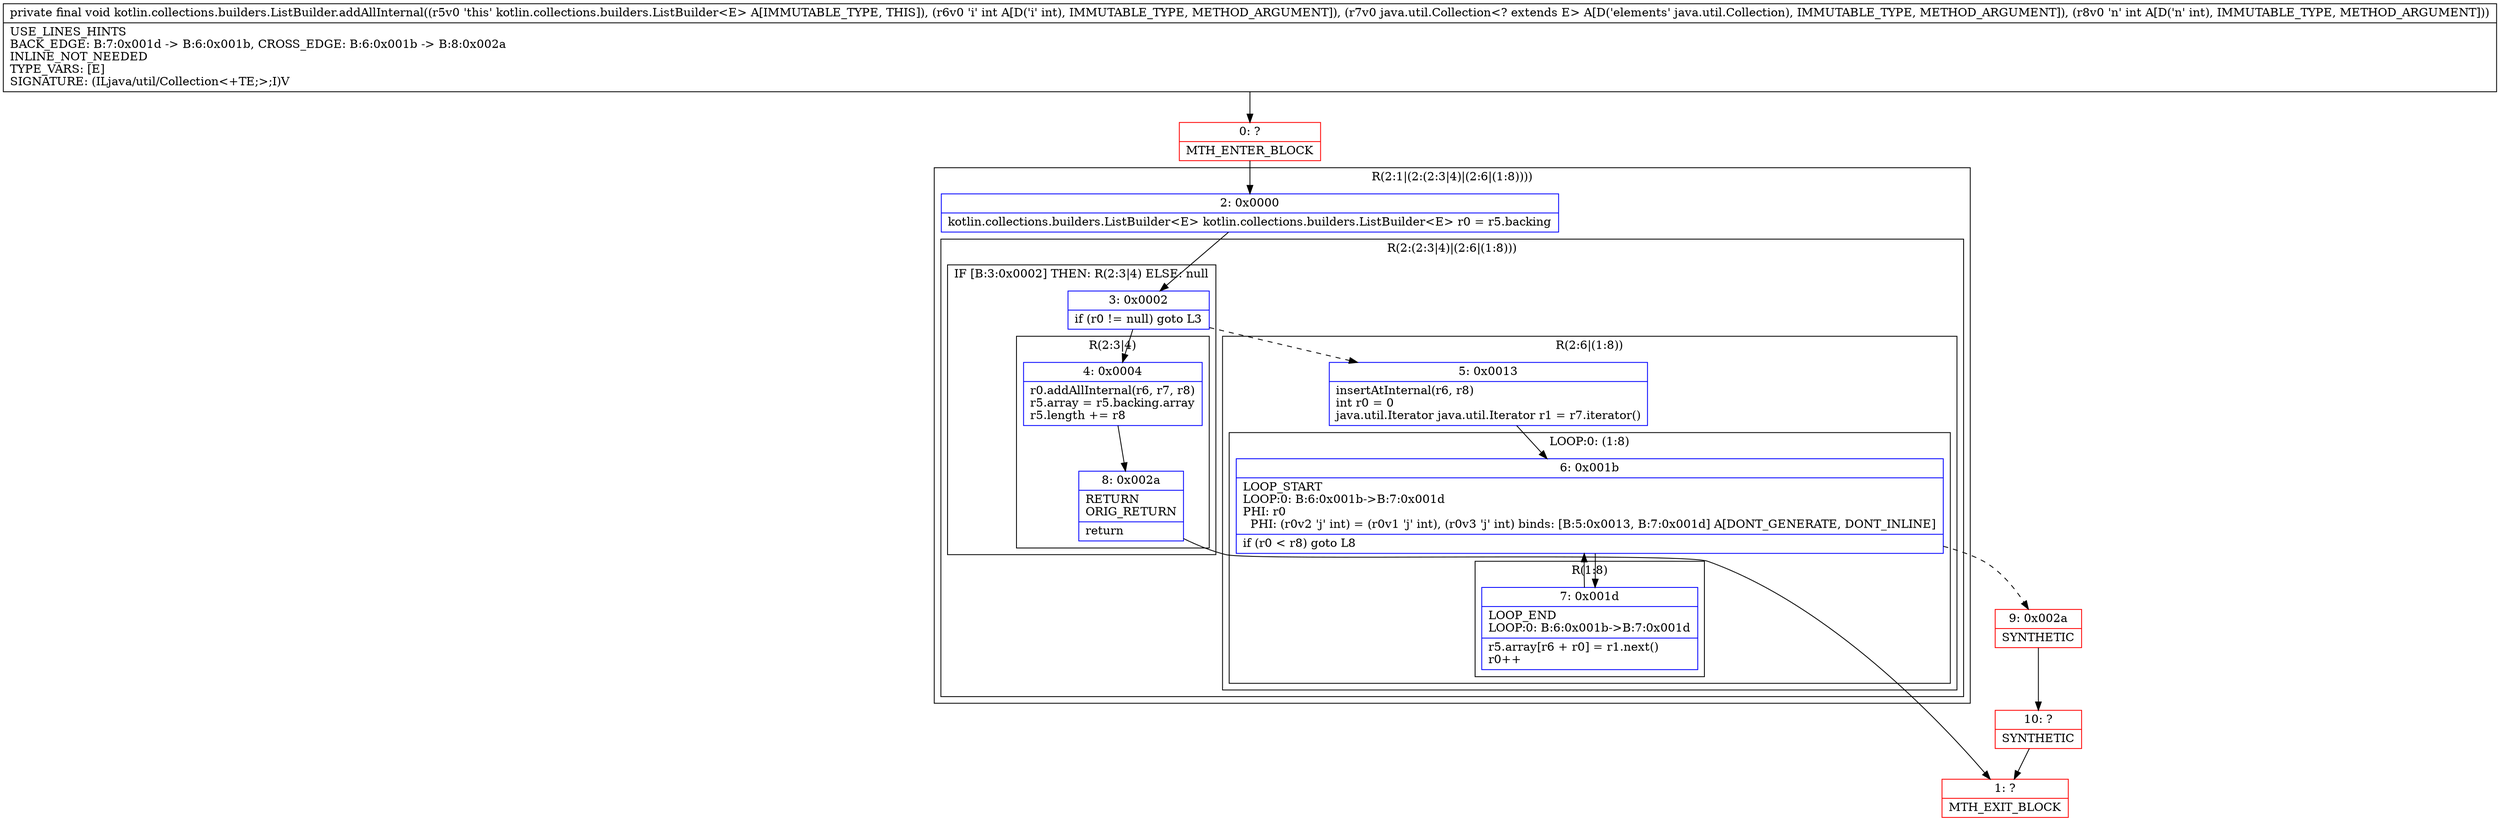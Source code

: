 digraph "CFG forkotlin.collections.builders.ListBuilder.addAllInternal(ILjava\/util\/Collection;I)V" {
subgraph cluster_Region_1029874524 {
label = "R(2:1|(2:(2:3|4)|(2:6|(1:8))))";
node [shape=record,color=blue];
Node_2 [shape=record,label="{2\:\ 0x0000|kotlin.collections.builders.ListBuilder\<E\> kotlin.collections.builders.ListBuilder\<E\> r0 = r5.backing\l}"];
subgraph cluster_Region_303873572 {
label = "R(2:(2:3|4)|(2:6|(1:8)))";
node [shape=record,color=blue];
subgraph cluster_IfRegion_137782668 {
label = "IF [B:3:0x0002] THEN: R(2:3|4) ELSE: null";
node [shape=record,color=blue];
Node_3 [shape=record,label="{3\:\ 0x0002|if (r0 != null) goto L3\l}"];
subgraph cluster_Region_1043037675 {
label = "R(2:3|4)";
node [shape=record,color=blue];
Node_4 [shape=record,label="{4\:\ 0x0004|r0.addAllInternal(r6, r7, r8)\lr5.array = r5.backing.array\lr5.length += r8\l}"];
Node_8 [shape=record,label="{8\:\ 0x002a|RETURN\lORIG_RETURN\l|return\l}"];
}
}
subgraph cluster_Region_1048447670 {
label = "R(2:6|(1:8))";
node [shape=record,color=blue];
Node_5 [shape=record,label="{5\:\ 0x0013|insertAtInternal(r6, r8)\lint r0 = 0\ljava.util.Iterator java.util.Iterator r1 = r7.iterator()\l}"];
subgraph cluster_LoopRegion_372123238 {
label = "LOOP:0: (1:8)";
node [shape=record,color=blue];
Node_6 [shape=record,label="{6\:\ 0x001b|LOOP_START\lLOOP:0: B:6:0x001b\-\>B:7:0x001d\lPHI: r0 \l  PHI: (r0v2 'j' int) = (r0v1 'j' int), (r0v3 'j' int) binds: [B:5:0x0013, B:7:0x001d] A[DONT_GENERATE, DONT_INLINE]\l|if (r0 \< r8) goto L8\l}"];
subgraph cluster_Region_755968810 {
label = "R(1:8)";
node [shape=record,color=blue];
Node_7 [shape=record,label="{7\:\ 0x001d|LOOP_END\lLOOP:0: B:6:0x001b\-\>B:7:0x001d\l|r5.array[r6 + r0] = r1.next()\lr0++\l}"];
}
}
}
}
}
Node_0 [shape=record,color=red,label="{0\:\ ?|MTH_ENTER_BLOCK\l}"];
Node_1 [shape=record,color=red,label="{1\:\ ?|MTH_EXIT_BLOCK\l}"];
Node_9 [shape=record,color=red,label="{9\:\ 0x002a|SYNTHETIC\l}"];
Node_10 [shape=record,color=red,label="{10\:\ ?|SYNTHETIC\l}"];
MethodNode[shape=record,label="{private final void kotlin.collections.builders.ListBuilder.addAllInternal((r5v0 'this' kotlin.collections.builders.ListBuilder\<E\> A[IMMUTABLE_TYPE, THIS]), (r6v0 'i' int A[D('i' int), IMMUTABLE_TYPE, METHOD_ARGUMENT]), (r7v0 java.util.Collection\<? extends E\> A[D('elements' java.util.Collection), IMMUTABLE_TYPE, METHOD_ARGUMENT]), (r8v0 'n' int A[D('n' int), IMMUTABLE_TYPE, METHOD_ARGUMENT]))  | USE_LINES_HINTS\lBACK_EDGE: B:7:0x001d \-\> B:6:0x001b, CROSS_EDGE: B:6:0x001b \-\> B:8:0x002a\lINLINE_NOT_NEEDED\lTYPE_VARS: [E]\lSIGNATURE: (ILjava\/util\/Collection\<+TE;\>;I)V\l}"];
MethodNode -> Node_0;Node_2 -> Node_3;
Node_3 -> Node_4;
Node_3 -> Node_5[style=dashed];
Node_4 -> Node_8;
Node_8 -> Node_1;
Node_5 -> Node_6;
Node_6 -> Node_7;
Node_6 -> Node_9[style=dashed];
Node_7 -> Node_6;
Node_0 -> Node_2;
Node_9 -> Node_10;
Node_10 -> Node_1;
}

